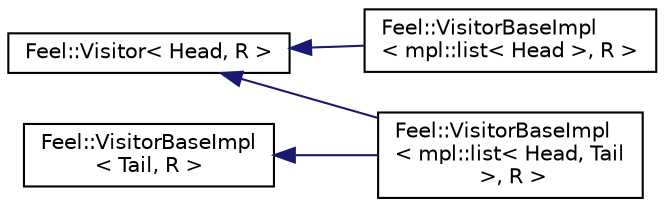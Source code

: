 digraph "Graphical Class Hierarchy"
{
 // LATEX_PDF_SIZE
  edge [fontname="Helvetica",fontsize="10",labelfontname="Helvetica",labelfontsize="10"];
  node [fontname="Helvetica",fontsize="10",shape=record];
  rankdir="LR";
  Node11 [label="Feel::Visitor\< Head, R \>",height=0.2,width=0.4,color="black", fillcolor="white", style="filled",URL="$classFeel_1_1Visitor.html",tooltip=" "];
  Node11 -> Node12 [dir="back",color="midnightblue",fontsize="10",style="solid",fontname="Helvetica"];
  Node12 [label="Feel::VisitorBaseImpl\l\< mpl::list\< Head \>, R \>",height=0.2,width=0.4,color="black", fillcolor="white", style="filled",URL="$classFeel_1_1VisitorBaseImpl_3_01mpl_1_1list_3_01Head_01_4_00_01R_01_4.html",tooltip=" "];
  Node11 -> Node1 [dir="back",color="midnightblue",fontsize="10",style="solid",fontname="Helvetica"];
  Node1 [label="Feel::VisitorBaseImpl\l\< mpl::list\< Head, Tail\l \>, R \>",height=0.2,width=0.4,color="black", fillcolor="white", style="filled",URL="$classFeel_1_1VisitorBaseImpl_3_01mpl_1_1list_3_01Head_00_01Tail_01_4_00_01R_01_4.html",tooltip=" "];
  Node0 [label="Feel::VisitorBaseImpl\l\< Tail, R \>",height=0.2,width=0.4,color="black", fillcolor="white", style="filled",URL="$classFeel_1_1VisitorBaseImpl.html",tooltip=" "];
  Node0 -> Node1 [dir="back",color="midnightblue",fontsize="10",style="solid",fontname="Helvetica"];
}
